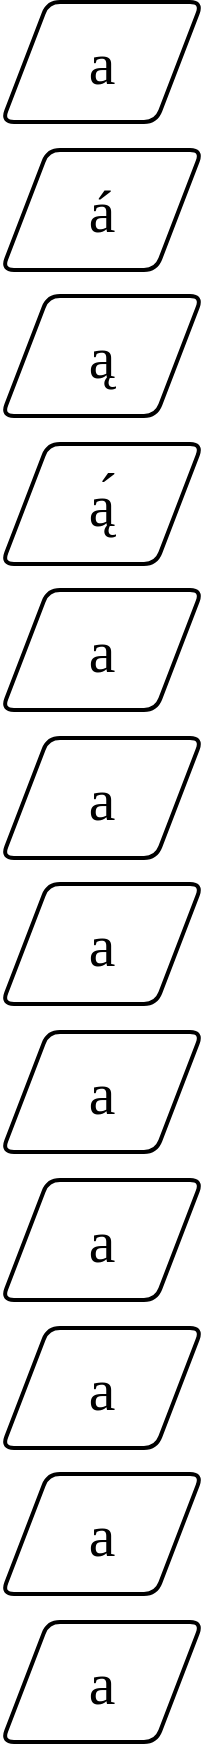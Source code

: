 <mxfile version="22.1.18" type="github">
  <diagram name="Page-1" id="VQsHgmHpjilepcqTfe5d">
    <mxGraphModel dx="2236" dy="4337" grid="0" gridSize="10" guides="1" tooltips="1" connect="1" arrows="1" fold="1" page="0" pageScale="1" pageWidth="850" pageHeight="1100" math="0" shadow="0">
      <root>
        <mxCell id="0" />
        <mxCell id="1" parent="0" />
        <mxCell id="CE21XfU1R8qpKtoGvkG8-37" value="" style="shape=parallelogram;html=1;strokeWidth=2;perimeter=parallelogramPerimeter;whiteSpace=wrap;rounded=1;arcSize=12;size=0.23;fontFamily=IBM Plex Sans;" parent="1" vertex="1">
          <mxGeometry x="-1263" y="-3659" width="100" height="60" as="geometry" />
        </mxCell>
        <mxCell id="CE21XfU1R8qpKtoGvkG8-38" value="&lt;font face=&quot;CMU Serif&quot; style=&quot;font-size: 30px;&quot;&gt;a&lt;/font&gt;" style="text;strokeColor=none;align=center;fillColor=none;html=1;verticalAlign=middle;whiteSpace=wrap;rounded=0;fontSize=30;" parent="1" vertex="1">
          <mxGeometry x="-1243.0" y="-3644" width="60" height="30" as="geometry" />
        </mxCell>
        <mxCell id="CE21XfU1R8qpKtoGvkG8-39" value="" style="shape=parallelogram;html=1;strokeWidth=2;perimeter=parallelogramPerimeter;whiteSpace=wrap;rounded=1;arcSize=12;size=0.23;fontFamily=IBM Plex Sans;" parent="1" vertex="1">
          <mxGeometry x="-1263" y="-3585" width="100" height="60" as="geometry" />
        </mxCell>
        <mxCell id="CE21XfU1R8qpKtoGvkG8-40" value="&lt;font face=&quot;CMU Serif&quot;&gt;á&lt;/font&gt;" style="text;strokeColor=none;align=center;fillColor=none;html=1;verticalAlign=middle;whiteSpace=wrap;rounded=0;fontSize=30;" parent="1" vertex="1">
          <mxGeometry x="-1243.0" y="-3570" width="60" height="30" as="geometry" />
        </mxCell>
        <mxCell id="CE21XfU1R8qpKtoGvkG8-41" value="" style="shape=parallelogram;html=1;strokeWidth=2;perimeter=parallelogramPerimeter;whiteSpace=wrap;rounded=1;arcSize=12;size=0.23;fontFamily=IBM Plex Sans;" parent="1" vertex="1">
          <mxGeometry x="-1263" y="-3512" width="100" height="60" as="geometry" />
        </mxCell>
        <mxCell id="CE21XfU1R8qpKtoGvkG8-42" value="&lt;font face=&quot;CMU Serif&quot;&gt;ą&lt;/font&gt;" style="text;strokeColor=none;align=center;fillColor=none;html=1;verticalAlign=middle;whiteSpace=wrap;rounded=0;fontSize=30;" parent="1" vertex="1">
          <mxGeometry x="-1243.0" y="-3497" width="60" height="30" as="geometry" />
        </mxCell>
        <mxCell id="CE21XfU1R8qpKtoGvkG8-43" value="" style="shape=parallelogram;html=1;strokeWidth=2;perimeter=parallelogramPerimeter;whiteSpace=wrap;rounded=1;arcSize=12;size=0.23;fontFamily=IBM Plex Sans;" parent="1" vertex="1">
          <mxGeometry x="-1263" y="-3438" width="100" height="60" as="geometry" />
        </mxCell>
        <mxCell id="CE21XfU1R8qpKtoGvkG8-44" value="&lt;p&gt;&lt;font face=&quot;CMU Serif&quot;&gt;ą́&lt;/font&gt;&lt;/p&gt;" style="text;strokeColor=none;align=center;fillColor=none;html=1;verticalAlign=middle;whiteSpace=wrap;rounded=0;fontSize=30;" parent="1" vertex="1">
          <mxGeometry x="-1243.0" y="-3423" width="60" height="30" as="geometry" />
        </mxCell>
        <mxCell id="CE21XfU1R8qpKtoGvkG8-45" value="" style="shape=parallelogram;html=1;strokeWidth=2;perimeter=parallelogramPerimeter;whiteSpace=wrap;rounded=1;arcSize=12;size=0.23;fontFamily=IBM Plex Sans;" parent="1" vertex="1">
          <mxGeometry x="-1263" y="-3365" width="100" height="60" as="geometry" />
        </mxCell>
        <mxCell id="CE21XfU1R8qpKtoGvkG8-46" value="&lt;font face=&quot;IBM Plex Sans&quot; style=&quot;font-size: 30px;&quot;&gt;a&lt;/font&gt;" style="text;strokeColor=none;align=center;fillColor=none;html=1;verticalAlign=middle;whiteSpace=wrap;rounded=0;fontSize=30;" parent="1" vertex="1">
          <mxGeometry x="-1243.0" y="-3350" width="60" height="30" as="geometry" />
        </mxCell>
        <mxCell id="CE21XfU1R8qpKtoGvkG8-47" value="" style="shape=parallelogram;html=1;strokeWidth=2;perimeter=parallelogramPerimeter;whiteSpace=wrap;rounded=1;arcSize=12;size=0.23;fontFamily=IBM Plex Sans;" parent="1" vertex="1">
          <mxGeometry x="-1263" y="-3291" width="100" height="60" as="geometry" />
        </mxCell>
        <mxCell id="CE21XfU1R8qpKtoGvkG8-48" value="&lt;font face=&quot;IBM Plex Sans&quot; style=&quot;font-size: 30px;&quot;&gt;a&lt;/font&gt;" style="text;strokeColor=none;align=center;fillColor=none;html=1;verticalAlign=middle;whiteSpace=wrap;rounded=0;fontSize=30;" parent="1" vertex="1">
          <mxGeometry x="-1243.0" y="-3276" width="60" height="30" as="geometry" />
        </mxCell>
        <mxCell id="CE21XfU1R8qpKtoGvkG8-49" value="" style="shape=parallelogram;html=1;strokeWidth=2;perimeter=parallelogramPerimeter;whiteSpace=wrap;rounded=1;arcSize=12;size=0.23;fontFamily=IBM Plex Sans;" parent="1" vertex="1">
          <mxGeometry x="-1263" y="-3218" width="100" height="60" as="geometry" />
        </mxCell>
        <mxCell id="CE21XfU1R8qpKtoGvkG8-50" value="&lt;font face=&quot;IBM Plex Sans&quot; style=&quot;font-size: 30px;&quot;&gt;a&lt;/font&gt;" style="text;strokeColor=none;align=center;fillColor=none;html=1;verticalAlign=middle;whiteSpace=wrap;rounded=0;fontSize=30;" parent="1" vertex="1">
          <mxGeometry x="-1243.0" y="-3203" width="60" height="30" as="geometry" />
        </mxCell>
        <mxCell id="CE21XfU1R8qpKtoGvkG8-51" value="" style="shape=parallelogram;html=1;strokeWidth=2;perimeter=parallelogramPerimeter;whiteSpace=wrap;rounded=1;arcSize=12;size=0.23;fontFamily=IBM Plex Sans;" parent="1" vertex="1">
          <mxGeometry x="-1263" y="-3144" width="100" height="60" as="geometry" />
        </mxCell>
        <mxCell id="CE21XfU1R8qpKtoGvkG8-52" value="&lt;font face=&quot;IBM Plex Sans&quot; style=&quot;font-size: 30px;&quot;&gt;a&lt;/font&gt;" style="text;strokeColor=none;align=center;fillColor=none;html=1;verticalAlign=middle;whiteSpace=wrap;rounded=0;fontSize=30;" parent="1" vertex="1">
          <mxGeometry x="-1243.0" y="-3129" width="60" height="30" as="geometry" />
        </mxCell>
        <mxCell id="CE21XfU1R8qpKtoGvkG8-53" value="" style="shape=parallelogram;html=1;strokeWidth=2;perimeter=parallelogramPerimeter;whiteSpace=wrap;rounded=1;arcSize=12;size=0.23;fontFamily=IBM Plex Sans;" parent="1" vertex="1">
          <mxGeometry x="-1263" y="-3070" width="100" height="60" as="geometry" />
        </mxCell>
        <mxCell id="CE21XfU1R8qpKtoGvkG8-54" value="&lt;font face=&quot;IBM Plex Sans&quot; style=&quot;font-size: 30px;&quot;&gt;a&lt;/font&gt;" style="text;strokeColor=none;align=center;fillColor=none;html=1;verticalAlign=middle;whiteSpace=wrap;rounded=0;fontSize=30;" parent="1" vertex="1">
          <mxGeometry x="-1243.0" y="-3055" width="60" height="30" as="geometry" />
        </mxCell>
        <mxCell id="CE21XfU1R8qpKtoGvkG8-55" value="" style="shape=parallelogram;html=1;strokeWidth=2;perimeter=parallelogramPerimeter;whiteSpace=wrap;rounded=1;arcSize=12;size=0.23;fontFamily=IBM Plex Sans;" parent="1" vertex="1">
          <mxGeometry x="-1263" y="-2996" width="100" height="60" as="geometry" />
        </mxCell>
        <mxCell id="CE21XfU1R8qpKtoGvkG8-56" value="&lt;font face=&quot;IBM Plex Sans&quot; style=&quot;font-size: 30px;&quot;&gt;a&lt;/font&gt;" style="text;strokeColor=none;align=center;fillColor=none;html=1;verticalAlign=middle;whiteSpace=wrap;rounded=0;fontSize=30;" parent="1" vertex="1">
          <mxGeometry x="-1243.0" y="-2981" width="60" height="30" as="geometry" />
        </mxCell>
        <mxCell id="CE21XfU1R8qpKtoGvkG8-57" value="" style="shape=parallelogram;html=1;strokeWidth=2;perimeter=parallelogramPerimeter;whiteSpace=wrap;rounded=1;arcSize=12;size=0.23;fontFamily=IBM Plex Sans;" parent="1" vertex="1">
          <mxGeometry x="-1263" y="-2923" width="100" height="60" as="geometry" />
        </mxCell>
        <mxCell id="CE21XfU1R8qpKtoGvkG8-58" value="&lt;font face=&quot;IBM Plex Sans&quot; style=&quot;font-size: 30px;&quot;&gt;a&lt;/font&gt;" style="text;strokeColor=none;align=center;fillColor=none;html=1;verticalAlign=middle;whiteSpace=wrap;rounded=0;fontSize=30;" parent="1" vertex="1">
          <mxGeometry x="-1243.0" y="-2908" width="60" height="30" as="geometry" />
        </mxCell>
        <mxCell id="CE21XfU1R8qpKtoGvkG8-59" value="" style="shape=parallelogram;html=1;strokeWidth=2;perimeter=parallelogramPerimeter;whiteSpace=wrap;rounded=1;arcSize=12;size=0.23;fontFamily=IBM Plex Sans;" parent="1" vertex="1">
          <mxGeometry x="-1263" y="-2849" width="100" height="60" as="geometry" />
        </mxCell>
        <mxCell id="CE21XfU1R8qpKtoGvkG8-60" value="&lt;font face=&quot;IBM Plex Sans&quot; style=&quot;font-size: 30px;&quot;&gt;a&lt;/font&gt;" style="text;strokeColor=none;align=center;fillColor=none;html=1;verticalAlign=middle;whiteSpace=wrap;rounded=0;fontSize=30;" parent="1" vertex="1">
          <mxGeometry x="-1243.0" y="-2834" width="60" height="30" as="geometry" />
        </mxCell>
      </root>
    </mxGraphModel>
  </diagram>
</mxfile>
